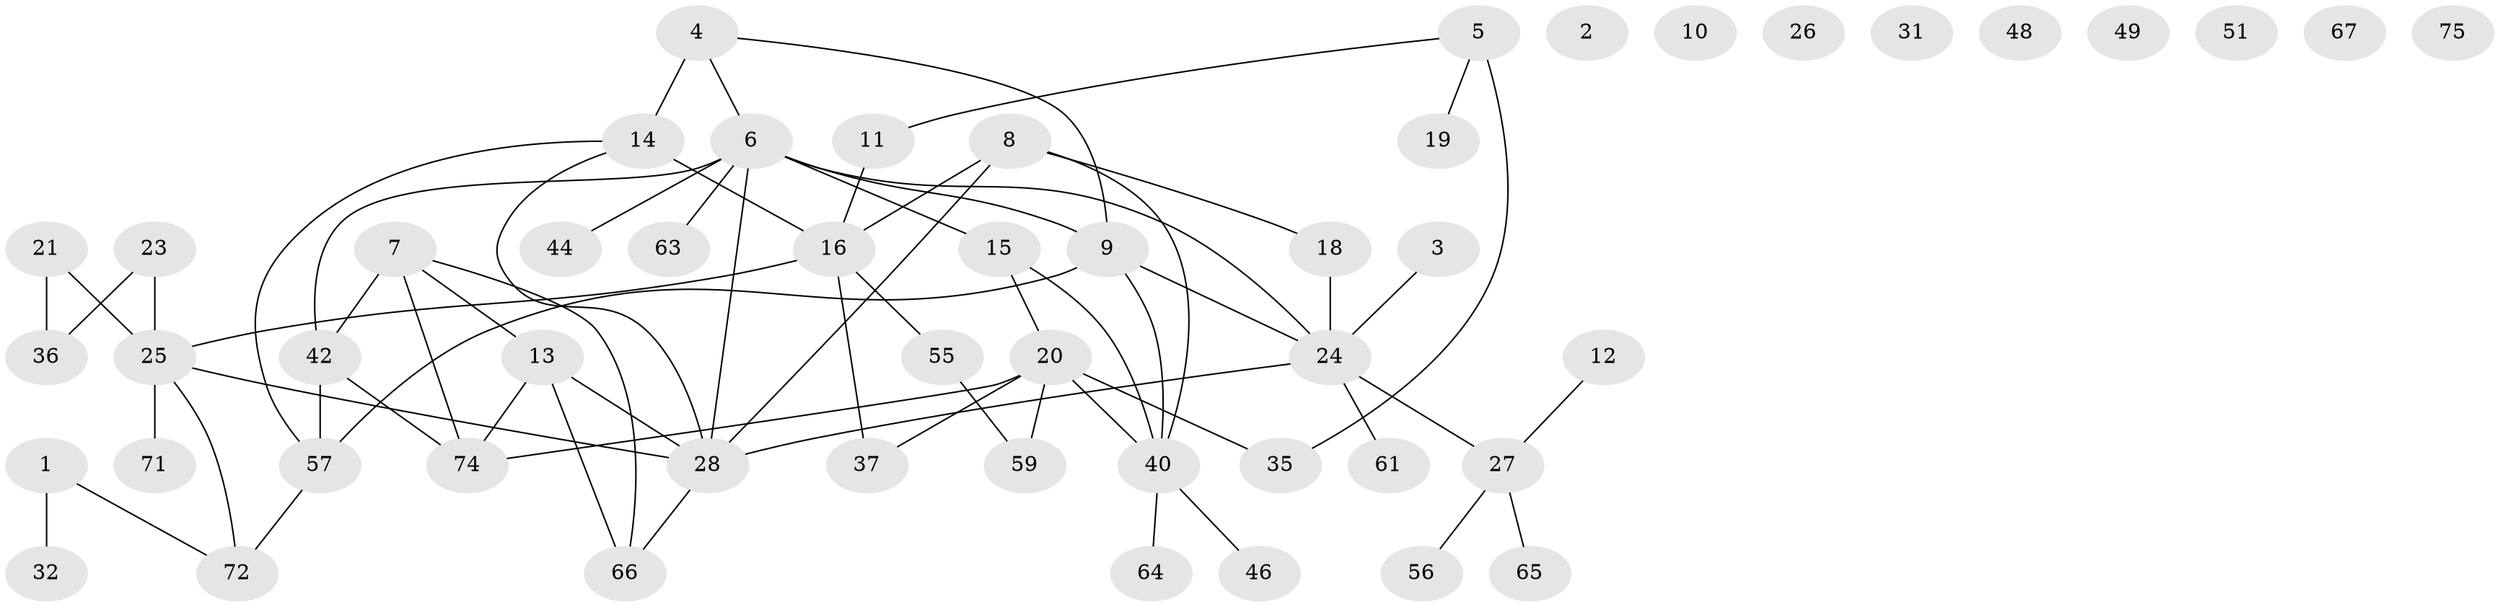 // original degree distribution, {2: 0.22784810126582278, 1: 0.22784810126582278, 3: 0.22784810126582278, 4: 0.13924050632911392, 0: 0.08860759493670886, 5: 0.0759493670886076, 6: 0.012658227848101266}
// Generated by graph-tools (version 1.1) at 2025/41/03/06/25 10:41:23]
// undirected, 52 vertices, 65 edges
graph export_dot {
graph [start="1"]
  node [color=gray90,style=filled];
  1;
  2 [super="+52"];
  3 [super="+70"];
  4 [super="+43"];
  5 [super="+17"];
  6 [super="+34"];
  7 [super="+41"];
  8 [super="+22"];
  9 [super="+33"];
  10;
  11;
  12;
  13 [super="+69"];
  14 [super="+38"];
  15 [super="+60"];
  16 [super="+39"];
  18;
  19;
  20 [super="+53"];
  21;
  23 [super="+29"];
  24 [super="+30"];
  25 [super="+76"];
  26;
  27 [super="+78"];
  28 [super="+50"];
  31 [super="+73"];
  32 [super="+77"];
  35 [super="+62"];
  36 [super="+68"];
  37 [super="+54"];
  40 [super="+47"];
  42 [super="+58"];
  44 [super="+45"];
  46;
  48;
  49;
  51;
  55;
  56;
  57;
  59;
  61;
  63;
  64;
  65;
  66;
  67;
  71;
  72 [super="+79"];
  74;
  75;
  1 -- 32;
  1 -- 72;
  3 -- 24;
  4 -- 9;
  4 -- 6;
  4 -- 14 [weight=2];
  5 -- 19;
  5 -- 35 [weight=2];
  5 -- 11;
  6 -- 28;
  6 -- 63;
  6 -- 42;
  6 -- 24;
  6 -- 44;
  6 -- 9;
  6 -- 15;
  7 -- 66;
  7 -- 42;
  7 -- 74;
  7 -- 13;
  8 -- 16;
  8 -- 18;
  8 -- 40;
  8 -- 28;
  9 -- 57;
  9 -- 24;
  9 -- 40;
  11 -- 16;
  12 -- 27;
  13 -- 66;
  13 -- 28;
  13 -- 74;
  14 -- 28;
  14 -- 16;
  14 -- 57;
  15 -- 40;
  15 -- 20;
  16 -- 25;
  16 -- 55;
  16 -- 37;
  18 -- 24;
  20 -- 37;
  20 -- 59;
  20 -- 74;
  20 -- 40;
  20 -- 35;
  21 -- 25;
  21 -- 36;
  23 -- 36;
  23 -- 25;
  24 -- 28;
  24 -- 61;
  24 -- 27;
  25 -- 72;
  25 -- 28;
  25 -- 71;
  27 -- 65;
  27 -- 56;
  28 -- 66;
  40 -- 46;
  40 -- 64;
  42 -- 74;
  42 -- 57;
  55 -- 59;
  57 -- 72;
}
